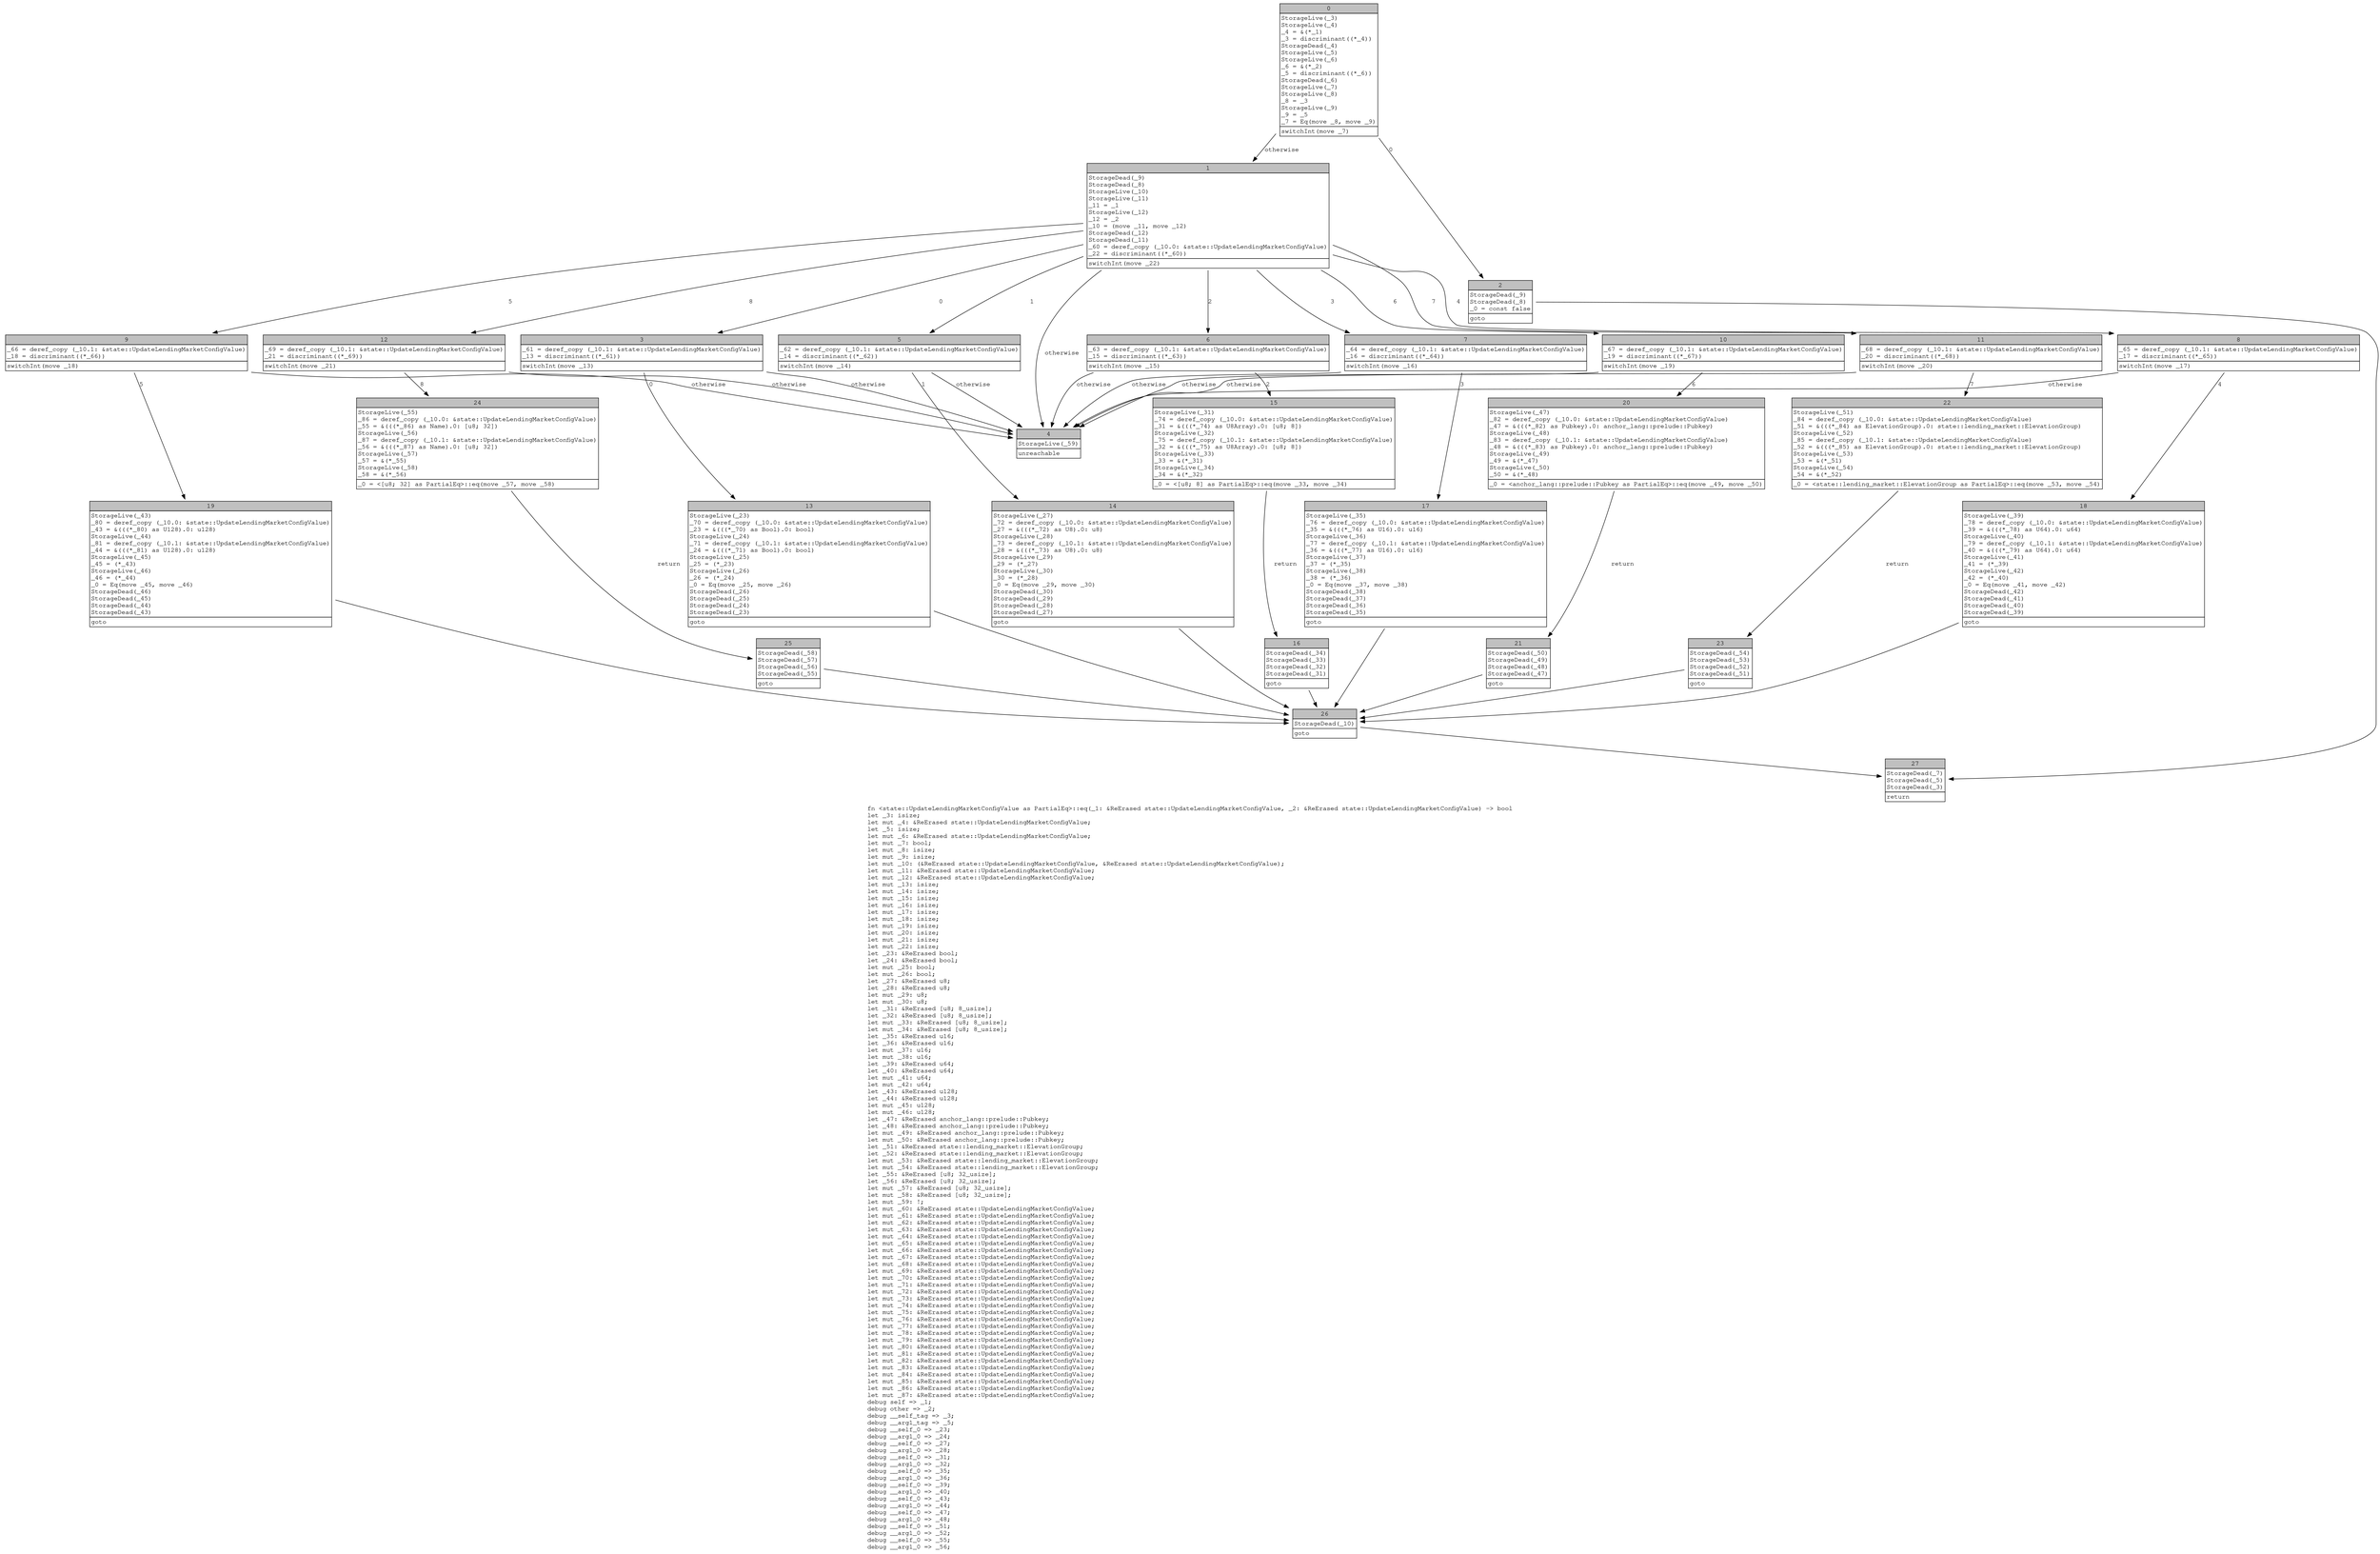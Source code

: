 digraph Mir_0_11059 {
    graph [fontname="Courier, monospace"];
    node [fontname="Courier, monospace"];
    edge [fontname="Courier, monospace"];
    label=<fn &lt;state::UpdateLendingMarketConfigValue as PartialEq&gt;::eq(_1: &amp;ReErased state::UpdateLendingMarketConfigValue, _2: &amp;ReErased state::UpdateLendingMarketConfigValue) -&gt; bool<br align="left"/>let _3: isize;<br align="left"/>let mut _4: &amp;ReErased state::UpdateLendingMarketConfigValue;<br align="left"/>let _5: isize;<br align="left"/>let mut _6: &amp;ReErased state::UpdateLendingMarketConfigValue;<br align="left"/>let mut _7: bool;<br align="left"/>let mut _8: isize;<br align="left"/>let mut _9: isize;<br align="left"/>let mut _10: (&amp;ReErased state::UpdateLendingMarketConfigValue, &amp;ReErased state::UpdateLendingMarketConfigValue);<br align="left"/>let mut _11: &amp;ReErased state::UpdateLendingMarketConfigValue;<br align="left"/>let mut _12: &amp;ReErased state::UpdateLendingMarketConfigValue;<br align="left"/>let mut _13: isize;<br align="left"/>let mut _14: isize;<br align="left"/>let mut _15: isize;<br align="left"/>let mut _16: isize;<br align="left"/>let mut _17: isize;<br align="left"/>let mut _18: isize;<br align="left"/>let mut _19: isize;<br align="left"/>let mut _20: isize;<br align="left"/>let mut _21: isize;<br align="left"/>let mut _22: isize;<br align="left"/>let _23: &amp;ReErased bool;<br align="left"/>let _24: &amp;ReErased bool;<br align="left"/>let mut _25: bool;<br align="left"/>let mut _26: bool;<br align="left"/>let _27: &amp;ReErased u8;<br align="left"/>let _28: &amp;ReErased u8;<br align="left"/>let mut _29: u8;<br align="left"/>let mut _30: u8;<br align="left"/>let _31: &amp;ReErased [u8; 8_usize];<br align="left"/>let _32: &amp;ReErased [u8; 8_usize];<br align="left"/>let mut _33: &amp;ReErased [u8; 8_usize];<br align="left"/>let mut _34: &amp;ReErased [u8; 8_usize];<br align="left"/>let _35: &amp;ReErased u16;<br align="left"/>let _36: &amp;ReErased u16;<br align="left"/>let mut _37: u16;<br align="left"/>let mut _38: u16;<br align="left"/>let _39: &amp;ReErased u64;<br align="left"/>let _40: &amp;ReErased u64;<br align="left"/>let mut _41: u64;<br align="left"/>let mut _42: u64;<br align="left"/>let _43: &amp;ReErased u128;<br align="left"/>let _44: &amp;ReErased u128;<br align="left"/>let mut _45: u128;<br align="left"/>let mut _46: u128;<br align="left"/>let _47: &amp;ReErased anchor_lang::prelude::Pubkey;<br align="left"/>let _48: &amp;ReErased anchor_lang::prelude::Pubkey;<br align="left"/>let mut _49: &amp;ReErased anchor_lang::prelude::Pubkey;<br align="left"/>let mut _50: &amp;ReErased anchor_lang::prelude::Pubkey;<br align="left"/>let _51: &amp;ReErased state::lending_market::ElevationGroup;<br align="left"/>let _52: &amp;ReErased state::lending_market::ElevationGroup;<br align="left"/>let mut _53: &amp;ReErased state::lending_market::ElevationGroup;<br align="left"/>let mut _54: &amp;ReErased state::lending_market::ElevationGroup;<br align="left"/>let _55: &amp;ReErased [u8; 32_usize];<br align="left"/>let _56: &amp;ReErased [u8; 32_usize];<br align="left"/>let mut _57: &amp;ReErased [u8; 32_usize];<br align="left"/>let mut _58: &amp;ReErased [u8; 32_usize];<br align="left"/>let mut _59: !;<br align="left"/>let mut _60: &amp;ReErased state::UpdateLendingMarketConfigValue;<br align="left"/>let mut _61: &amp;ReErased state::UpdateLendingMarketConfigValue;<br align="left"/>let mut _62: &amp;ReErased state::UpdateLendingMarketConfigValue;<br align="left"/>let mut _63: &amp;ReErased state::UpdateLendingMarketConfigValue;<br align="left"/>let mut _64: &amp;ReErased state::UpdateLendingMarketConfigValue;<br align="left"/>let mut _65: &amp;ReErased state::UpdateLendingMarketConfigValue;<br align="left"/>let mut _66: &amp;ReErased state::UpdateLendingMarketConfigValue;<br align="left"/>let mut _67: &amp;ReErased state::UpdateLendingMarketConfigValue;<br align="left"/>let mut _68: &amp;ReErased state::UpdateLendingMarketConfigValue;<br align="left"/>let mut _69: &amp;ReErased state::UpdateLendingMarketConfigValue;<br align="left"/>let mut _70: &amp;ReErased state::UpdateLendingMarketConfigValue;<br align="left"/>let mut _71: &amp;ReErased state::UpdateLendingMarketConfigValue;<br align="left"/>let mut _72: &amp;ReErased state::UpdateLendingMarketConfigValue;<br align="left"/>let mut _73: &amp;ReErased state::UpdateLendingMarketConfigValue;<br align="left"/>let mut _74: &amp;ReErased state::UpdateLendingMarketConfigValue;<br align="left"/>let mut _75: &amp;ReErased state::UpdateLendingMarketConfigValue;<br align="left"/>let mut _76: &amp;ReErased state::UpdateLendingMarketConfigValue;<br align="left"/>let mut _77: &amp;ReErased state::UpdateLendingMarketConfigValue;<br align="left"/>let mut _78: &amp;ReErased state::UpdateLendingMarketConfigValue;<br align="left"/>let mut _79: &amp;ReErased state::UpdateLendingMarketConfigValue;<br align="left"/>let mut _80: &amp;ReErased state::UpdateLendingMarketConfigValue;<br align="left"/>let mut _81: &amp;ReErased state::UpdateLendingMarketConfigValue;<br align="left"/>let mut _82: &amp;ReErased state::UpdateLendingMarketConfigValue;<br align="left"/>let mut _83: &amp;ReErased state::UpdateLendingMarketConfigValue;<br align="left"/>let mut _84: &amp;ReErased state::UpdateLendingMarketConfigValue;<br align="left"/>let mut _85: &amp;ReErased state::UpdateLendingMarketConfigValue;<br align="left"/>let mut _86: &amp;ReErased state::UpdateLendingMarketConfigValue;<br align="left"/>let mut _87: &amp;ReErased state::UpdateLendingMarketConfigValue;<br align="left"/>debug self =&gt; _1;<br align="left"/>debug other =&gt; _2;<br align="left"/>debug __self_tag =&gt; _3;<br align="left"/>debug __arg1_tag =&gt; _5;<br align="left"/>debug __self_0 =&gt; _23;<br align="left"/>debug __arg1_0 =&gt; _24;<br align="left"/>debug __self_0 =&gt; _27;<br align="left"/>debug __arg1_0 =&gt; _28;<br align="left"/>debug __self_0 =&gt; _31;<br align="left"/>debug __arg1_0 =&gt; _32;<br align="left"/>debug __self_0 =&gt; _35;<br align="left"/>debug __arg1_0 =&gt; _36;<br align="left"/>debug __self_0 =&gt; _39;<br align="left"/>debug __arg1_0 =&gt; _40;<br align="left"/>debug __self_0 =&gt; _43;<br align="left"/>debug __arg1_0 =&gt; _44;<br align="left"/>debug __self_0 =&gt; _47;<br align="left"/>debug __arg1_0 =&gt; _48;<br align="left"/>debug __self_0 =&gt; _51;<br align="left"/>debug __arg1_0 =&gt; _52;<br align="left"/>debug __self_0 =&gt; _55;<br align="left"/>debug __arg1_0 =&gt; _56;<br align="left"/>>;
    bb0__0_11059 [shape="none", label=<<table border="0" cellborder="1" cellspacing="0"><tr><td bgcolor="gray" align="center" colspan="1">0</td></tr><tr><td align="left" balign="left">StorageLive(_3)<br/>StorageLive(_4)<br/>_4 = &amp;(*_1)<br/>_3 = discriminant((*_4))<br/>StorageDead(_4)<br/>StorageLive(_5)<br/>StorageLive(_6)<br/>_6 = &amp;(*_2)<br/>_5 = discriminant((*_6))<br/>StorageDead(_6)<br/>StorageLive(_7)<br/>StorageLive(_8)<br/>_8 = _3<br/>StorageLive(_9)<br/>_9 = _5<br/>_7 = Eq(move _8, move _9)<br/></td></tr><tr><td align="left">switchInt(move _7)</td></tr></table>>];
    bb1__0_11059 [shape="none", label=<<table border="0" cellborder="1" cellspacing="0"><tr><td bgcolor="gray" align="center" colspan="1">1</td></tr><tr><td align="left" balign="left">StorageDead(_9)<br/>StorageDead(_8)<br/>StorageLive(_10)<br/>StorageLive(_11)<br/>_11 = _1<br/>StorageLive(_12)<br/>_12 = _2<br/>_10 = (move _11, move _12)<br/>StorageDead(_12)<br/>StorageDead(_11)<br/>_60 = deref_copy (_10.0: &amp;state::UpdateLendingMarketConfigValue)<br/>_22 = discriminant((*_60))<br/></td></tr><tr><td align="left">switchInt(move _22)</td></tr></table>>];
    bb2__0_11059 [shape="none", label=<<table border="0" cellborder="1" cellspacing="0"><tr><td bgcolor="gray" align="center" colspan="1">2</td></tr><tr><td align="left" balign="left">StorageDead(_9)<br/>StorageDead(_8)<br/>_0 = const false<br/></td></tr><tr><td align="left">goto</td></tr></table>>];
    bb3__0_11059 [shape="none", label=<<table border="0" cellborder="1" cellspacing="0"><tr><td bgcolor="gray" align="center" colspan="1">3</td></tr><tr><td align="left" balign="left">_61 = deref_copy (_10.1: &amp;state::UpdateLendingMarketConfigValue)<br/>_13 = discriminant((*_61))<br/></td></tr><tr><td align="left">switchInt(move _13)</td></tr></table>>];
    bb4__0_11059 [shape="none", label=<<table border="0" cellborder="1" cellspacing="0"><tr><td bgcolor="gray" align="center" colspan="1">4</td></tr><tr><td align="left" balign="left">StorageLive(_59)<br/></td></tr><tr><td align="left">unreachable</td></tr></table>>];
    bb5__0_11059 [shape="none", label=<<table border="0" cellborder="1" cellspacing="0"><tr><td bgcolor="gray" align="center" colspan="1">5</td></tr><tr><td align="left" balign="left">_62 = deref_copy (_10.1: &amp;state::UpdateLendingMarketConfigValue)<br/>_14 = discriminant((*_62))<br/></td></tr><tr><td align="left">switchInt(move _14)</td></tr></table>>];
    bb6__0_11059 [shape="none", label=<<table border="0" cellborder="1" cellspacing="0"><tr><td bgcolor="gray" align="center" colspan="1">6</td></tr><tr><td align="left" balign="left">_63 = deref_copy (_10.1: &amp;state::UpdateLendingMarketConfigValue)<br/>_15 = discriminant((*_63))<br/></td></tr><tr><td align="left">switchInt(move _15)</td></tr></table>>];
    bb7__0_11059 [shape="none", label=<<table border="0" cellborder="1" cellspacing="0"><tr><td bgcolor="gray" align="center" colspan="1">7</td></tr><tr><td align="left" balign="left">_64 = deref_copy (_10.1: &amp;state::UpdateLendingMarketConfigValue)<br/>_16 = discriminant((*_64))<br/></td></tr><tr><td align="left">switchInt(move _16)</td></tr></table>>];
    bb8__0_11059 [shape="none", label=<<table border="0" cellborder="1" cellspacing="0"><tr><td bgcolor="gray" align="center" colspan="1">8</td></tr><tr><td align="left" balign="left">_65 = deref_copy (_10.1: &amp;state::UpdateLendingMarketConfigValue)<br/>_17 = discriminant((*_65))<br/></td></tr><tr><td align="left">switchInt(move _17)</td></tr></table>>];
    bb9__0_11059 [shape="none", label=<<table border="0" cellborder="1" cellspacing="0"><tr><td bgcolor="gray" align="center" colspan="1">9</td></tr><tr><td align="left" balign="left">_66 = deref_copy (_10.1: &amp;state::UpdateLendingMarketConfigValue)<br/>_18 = discriminant((*_66))<br/></td></tr><tr><td align="left">switchInt(move _18)</td></tr></table>>];
    bb10__0_11059 [shape="none", label=<<table border="0" cellborder="1" cellspacing="0"><tr><td bgcolor="gray" align="center" colspan="1">10</td></tr><tr><td align="left" balign="left">_67 = deref_copy (_10.1: &amp;state::UpdateLendingMarketConfigValue)<br/>_19 = discriminant((*_67))<br/></td></tr><tr><td align="left">switchInt(move _19)</td></tr></table>>];
    bb11__0_11059 [shape="none", label=<<table border="0" cellborder="1" cellspacing="0"><tr><td bgcolor="gray" align="center" colspan="1">11</td></tr><tr><td align="left" balign="left">_68 = deref_copy (_10.1: &amp;state::UpdateLendingMarketConfigValue)<br/>_20 = discriminant((*_68))<br/></td></tr><tr><td align="left">switchInt(move _20)</td></tr></table>>];
    bb12__0_11059 [shape="none", label=<<table border="0" cellborder="1" cellspacing="0"><tr><td bgcolor="gray" align="center" colspan="1">12</td></tr><tr><td align="left" balign="left">_69 = deref_copy (_10.1: &amp;state::UpdateLendingMarketConfigValue)<br/>_21 = discriminant((*_69))<br/></td></tr><tr><td align="left">switchInt(move _21)</td></tr></table>>];
    bb13__0_11059 [shape="none", label=<<table border="0" cellborder="1" cellspacing="0"><tr><td bgcolor="gray" align="center" colspan="1">13</td></tr><tr><td align="left" balign="left">StorageLive(_23)<br/>_70 = deref_copy (_10.0: &amp;state::UpdateLendingMarketConfigValue)<br/>_23 = &amp;(((*_70) as Bool).0: bool)<br/>StorageLive(_24)<br/>_71 = deref_copy (_10.1: &amp;state::UpdateLendingMarketConfigValue)<br/>_24 = &amp;(((*_71) as Bool).0: bool)<br/>StorageLive(_25)<br/>_25 = (*_23)<br/>StorageLive(_26)<br/>_26 = (*_24)<br/>_0 = Eq(move _25, move _26)<br/>StorageDead(_26)<br/>StorageDead(_25)<br/>StorageDead(_24)<br/>StorageDead(_23)<br/></td></tr><tr><td align="left">goto</td></tr></table>>];
    bb14__0_11059 [shape="none", label=<<table border="0" cellborder="1" cellspacing="0"><tr><td bgcolor="gray" align="center" colspan="1">14</td></tr><tr><td align="left" balign="left">StorageLive(_27)<br/>_72 = deref_copy (_10.0: &amp;state::UpdateLendingMarketConfigValue)<br/>_27 = &amp;(((*_72) as U8).0: u8)<br/>StorageLive(_28)<br/>_73 = deref_copy (_10.1: &amp;state::UpdateLendingMarketConfigValue)<br/>_28 = &amp;(((*_73) as U8).0: u8)<br/>StorageLive(_29)<br/>_29 = (*_27)<br/>StorageLive(_30)<br/>_30 = (*_28)<br/>_0 = Eq(move _29, move _30)<br/>StorageDead(_30)<br/>StorageDead(_29)<br/>StorageDead(_28)<br/>StorageDead(_27)<br/></td></tr><tr><td align="left">goto</td></tr></table>>];
    bb15__0_11059 [shape="none", label=<<table border="0" cellborder="1" cellspacing="0"><tr><td bgcolor="gray" align="center" colspan="1">15</td></tr><tr><td align="left" balign="left">StorageLive(_31)<br/>_74 = deref_copy (_10.0: &amp;state::UpdateLendingMarketConfigValue)<br/>_31 = &amp;(((*_74) as U8Array).0: [u8; 8])<br/>StorageLive(_32)<br/>_75 = deref_copy (_10.1: &amp;state::UpdateLendingMarketConfigValue)<br/>_32 = &amp;(((*_75) as U8Array).0: [u8; 8])<br/>StorageLive(_33)<br/>_33 = &amp;(*_31)<br/>StorageLive(_34)<br/>_34 = &amp;(*_32)<br/></td></tr><tr><td align="left">_0 = &lt;[u8; 8] as PartialEq&gt;::eq(move _33, move _34)</td></tr></table>>];
    bb16__0_11059 [shape="none", label=<<table border="0" cellborder="1" cellspacing="0"><tr><td bgcolor="gray" align="center" colspan="1">16</td></tr><tr><td align="left" balign="left">StorageDead(_34)<br/>StorageDead(_33)<br/>StorageDead(_32)<br/>StorageDead(_31)<br/></td></tr><tr><td align="left">goto</td></tr></table>>];
    bb17__0_11059 [shape="none", label=<<table border="0" cellborder="1" cellspacing="0"><tr><td bgcolor="gray" align="center" colspan="1">17</td></tr><tr><td align="left" balign="left">StorageLive(_35)<br/>_76 = deref_copy (_10.0: &amp;state::UpdateLendingMarketConfigValue)<br/>_35 = &amp;(((*_76) as U16).0: u16)<br/>StorageLive(_36)<br/>_77 = deref_copy (_10.1: &amp;state::UpdateLendingMarketConfigValue)<br/>_36 = &amp;(((*_77) as U16).0: u16)<br/>StorageLive(_37)<br/>_37 = (*_35)<br/>StorageLive(_38)<br/>_38 = (*_36)<br/>_0 = Eq(move _37, move _38)<br/>StorageDead(_38)<br/>StorageDead(_37)<br/>StorageDead(_36)<br/>StorageDead(_35)<br/></td></tr><tr><td align="left">goto</td></tr></table>>];
    bb18__0_11059 [shape="none", label=<<table border="0" cellborder="1" cellspacing="0"><tr><td bgcolor="gray" align="center" colspan="1">18</td></tr><tr><td align="left" balign="left">StorageLive(_39)<br/>_78 = deref_copy (_10.0: &amp;state::UpdateLendingMarketConfigValue)<br/>_39 = &amp;(((*_78) as U64).0: u64)<br/>StorageLive(_40)<br/>_79 = deref_copy (_10.1: &amp;state::UpdateLendingMarketConfigValue)<br/>_40 = &amp;(((*_79) as U64).0: u64)<br/>StorageLive(_41)<br/>_41 = (*_39)<br/>StorageLive(_42)<br/>_42 = (*_40)<br/>_0 = Eq(move _41, move _42)<br/>StorageDead(_42)<br/>StorageDead(_41)<br/>StorageDead(_40)<br/>StorageDead(_39)<br/></td></tr><tr><td align="left">goto</td></tr></table>>];
    bb19__0_11059 [shape="none", label=<<table border="0" cellborder="1" cellspacing="0"><tr><td bgcolor="gray" align="center" colspan="1">19</td></tr><tr><td align="left" balign="left">StorageLive(_43)<br/>_80 = deref_copy (_10.0: &amp;state::UpdateLendingMarketConfigValue)<br/>_43 = &amp;(((*_80) as U128).0: u128)<br/>StorageLive(_44)<br/>_81 = deref_copy (_10.1: &amp;state::UpdateLendingMarketConfigValue)<br/>_44 = &amp;(((*_81) as U128).0: u128)<br/>StorageLive(_45)<br/>_45 = (*_43)<br/>StorageLive(_46)<br/>_46 = (*_44)<br/>_0 = Eq(move _45, move _46)<br/>StorageDead(_46)<br/>StorageDead(_45)<br/>StorageDead(_44)<br/>StorageDead(_43)<br/></td></tr><tr><td align="left">goto</td></tr></table>>];
    bb20__0_11059 [shape="none", label=<<table border="0" cellborder="1" cellspacing="0"><tr><td bgcolor="gray" align="center" colspan="1">20</td></tr><tr><td align="left" balign="left">StorageLive(_47)<br/>_82 = deref_copy (_10.0: &amp;state::UpdateLendingMarketConfigValue)<br/>_47 = &amp;(((*_82) as Pubkey).0: anchor_lang::prelude::Pubkey)<br/>StorageLive(_48)<br/>_83 = deref_copy (_10.1: &amp;state::UpdateLendingMarketConfigValue)<br/>_48 = &amp;(((*_83) as Pubkey).0: anchor_lang::prelude::Pubkey)<br/>StorageLive(_49)<br/>_49 = &amp;(*_47)<br/>StorageLive(_50)<br/>_50 = &amp;(*_48)<br/></td></tr><tr><td align="left">_0 = &lt;anchor_lang::prelude::Pubkey as PartialEq&gt;::eq(move _49, move _50)</td></tr></table>>];
    bb21__0_11059 [shape="none", label=<<table border="0" cellborder="1" cellspacing="0"><tr><td bgcolor="gray" align="center" colspan="1">21</td></tr><tr><td align="left" balign="left">StorageDead(_50)<br/>StorageDead(_49)<br/>StorageDead(_48)<br/>StorageDead(_47)<br/></td></tr><tr><td align="left">goto</td></tr></table>>];
    bb22__0_11059 [shape="none", label=<<table border="0" cellborder="1" cellspacing="0"><tr><td bgcolor="gray" align="center" colspan="1">22</td></tr><tr><td align="left" balign="left">StorageLive(_51)<br/>_84 = deref_copy (_10.0: &amp;state::UpdateLendingMarketConfigValue)<br/>_51 = &amp;(((*_84) as ElevationGroup).0: state::lending_market::ElevationGroup)<br/>StorageLive(_52)<br/>_85 = deref_copy (_10.1: &amp;state::UpdateLendingMarketConfigValue)<br/>_52 = &amp;(((*_85) as ElevationGroup).0: state::lending_market::ElevationGroup)<br/>StorageLive(_53)<br/>_53 = &amp;(*_51)<br/>StorageLive(_54)<br/>_54 = &amp;(*_52)<br/></td></tr><tr><td align="left">_0 = &lt;state::lending_market::ElevationGroup as PartialEq&gt;::eq(move _53, move _54)</td></tr></table>>];
    bb23__0_11059 [shape="none", label=<<table border="0" cellborder="1" cellspacing="0"><tr><td bgcolor="gray" align="center" colspan="1">23</td></tr><tr><td align="left" balign="left">StorageDead(_54)<br/>StorageDead(_53)<br/>StorageDead(_52)<br/>StorageDead(_51)<br/></td></tr><tr><td align="left">goto</td></tr></table>>];
    bb24__0_11059 [shape="none", label=<<table border="0" cellborder="1" cellspacing="0"><tr><td bgcolor="gray" align="center" colspan="1">24</td></tr><tr><td align="left" balign="left">StorageLive(_55)<br/>_86 = deref_copy (_10.0: &amp;state::UpdateLendingMarketConfigValue)<br/>_55 = &amp;(((*_86) as Name).0: [u8; 32])<br/>StorageLive(_56)<br/>_87 = deref_copy (_10.1: &amp;state::UpdateLendingMarketConfigValue)<br/>_56 = &amp;(((*_87) as Name).0: [u8; 32])<br/>StorageLive(_57)<br/>_57 = &amp;(*_55)<br/>StorageLive(_58)<br/>_58 = &amp;(*_56)<br/></td></tr><tr><td align="left">_0 = &lt;[u8; 32] as PartialEq&gt;::eq(move _57, move _58)</td></tr></table>>];
    bb25__0_11059 [shape="none", label=<<table border="0" cellborder="1" cellspacing="0"><tr><td bgcolor="gray" align="center" colspan="1">25</td></tr><tr><td align="left" balign="left">StorageDead(_58)<br/>StorageDead(_57)<br/>StorageDead(_56)<br/>StorageDead(_55)<br/></td></tr><tr><td align="left">goto</td></tr></table>>];
    bb26__0_11059 [shape="none", label=<<table border="0" cellborder="1" cellspacing="0"><tr><td bgcolor="gray" align="center" colspan="1">26</td></tr><tr><td align="left" balign="left">StorageDead(_10)<br/></td></tr><tr><td align="left">goto</td></tr></table>>];
    bb27__0_11059 [shape="none", label=<<table border="0" cellborder="1" cellspacing="0"><tr><td bgcolor="gray" align="center" colspan="1">27</td></tr><tr><td align="left" balign="left">StorageDead(_7)<br/>StorageDead(_5)<br/>StorageDead(_3)<br/></td></tr><tr><td align="left">return</td></tr></table>>];
    bb0__0_11059 -> bb2__0_11059 [label="0"];
    bb0__0_11059 -> bb1__0_11059 [label="otherwise"];
    bb1__0_11059 -> bb3__0_11059 [label="0"];
    bb1__0_11059 -> bb5__0_11059 [label="1"];
    bb1__0_11059 -> bb6__0_11059 [label="2"];
    bb1__0_11059 -> bb7__0_11059 [label="3"];
    bb1__0_11059 -> bb8__0_11059 [label="4"];
    bb1__0_11059 -> bb9__0_11059 [label="5"];
    bb1__0_11059 -> bb10__0_11059 [label="6"];
    bb1__0_11059 -> bb11__0_11059 [label="7"];
    bb1__0_11059 -> bb12__0_11059 [label="8"];
    bb1__0_11059 -> bb4__0_11059 [label="otherwise"];
    bb2__0_11059 -> bb27__0_11059 [label=""];
    bb3__0_11059 -> bb13__0_11059 [label="0"];
    bb3__0_11059 -> bb4__0_11059 [label="otherwise"];
    bb5__0_11059 -> bb14__0_11059 [label="1"];
    bb5__0_11059 -> bb4__0_11059 [label="otherwise"];
    bb6__0_11059 -> bb15__0_11059 [label="2"];
    bb6__0_11059 -> bb4__0_11059 [label="otherwise"];
    bb7__0_11059 -> bb17__0_11059 [label="3"];
    bb7__0_11059 -> bb4__0_11059 [label="otherwise"];
    bb8__0_11059 -> bb18__0_11059 [label="4"];
    bb8__0_11059 -> bb4__0_11059 [label="otherwise"];
    bb9__0_11059 -> bb19__0_11059 [label="5"];
    bb9__0_11059 -> bb4__0_11059 [label="otherwise"];
    bb10__0_11059 -> bb20__0_11059 [label="6"];
    bb10__0_11059 -> bb4__0_11059 [label="otherwise"];
    bb11__0_11059 -> bb22__0_11059 [label="7"];
    bb11__0_11059 -> bb4__0_11059 [label="otherwise"];
    bb12__0_11059 -> bb24__0_11059 [label="8"];
    bb12__0_11059 -> bb4__0_11059 [label="otherwise"];
    bb13__0_11059 -> bb26__0_11059 [label=""];
    bb14__0_11059 -> bb26__0_11059 [label=""];
    bb15__0_11059 -> bb16__0_11059 [label="return"];
    bb16__0_11059 -> bb26__0_11059 [label=""];
    bb17__0_11059 -> bb26__0_11059 [label=""];
    bb18__0_11059 -> bb26__0_11059 [label=""];
    bb19__0_11059 -> bb26__0_11059 [label=""];
    bb20__0_11059 -> bb21__0_11059 [label="return"];
    bb21__0_11059 -> bb26__0_11059 [label=""];
    bb22__0_11059 -> bb23__0_11059 [label="return"];
    bb23__0_11059 -> bb26__0_11059 [label=""];
    bb24__0_11059 -> bb25__0_11059 [label="return"];
    bb25__0_11059 -> bb26__0_11059 [label=""];
    bb26__0_11059 -> bb27__0_11059 [label=""];
}
